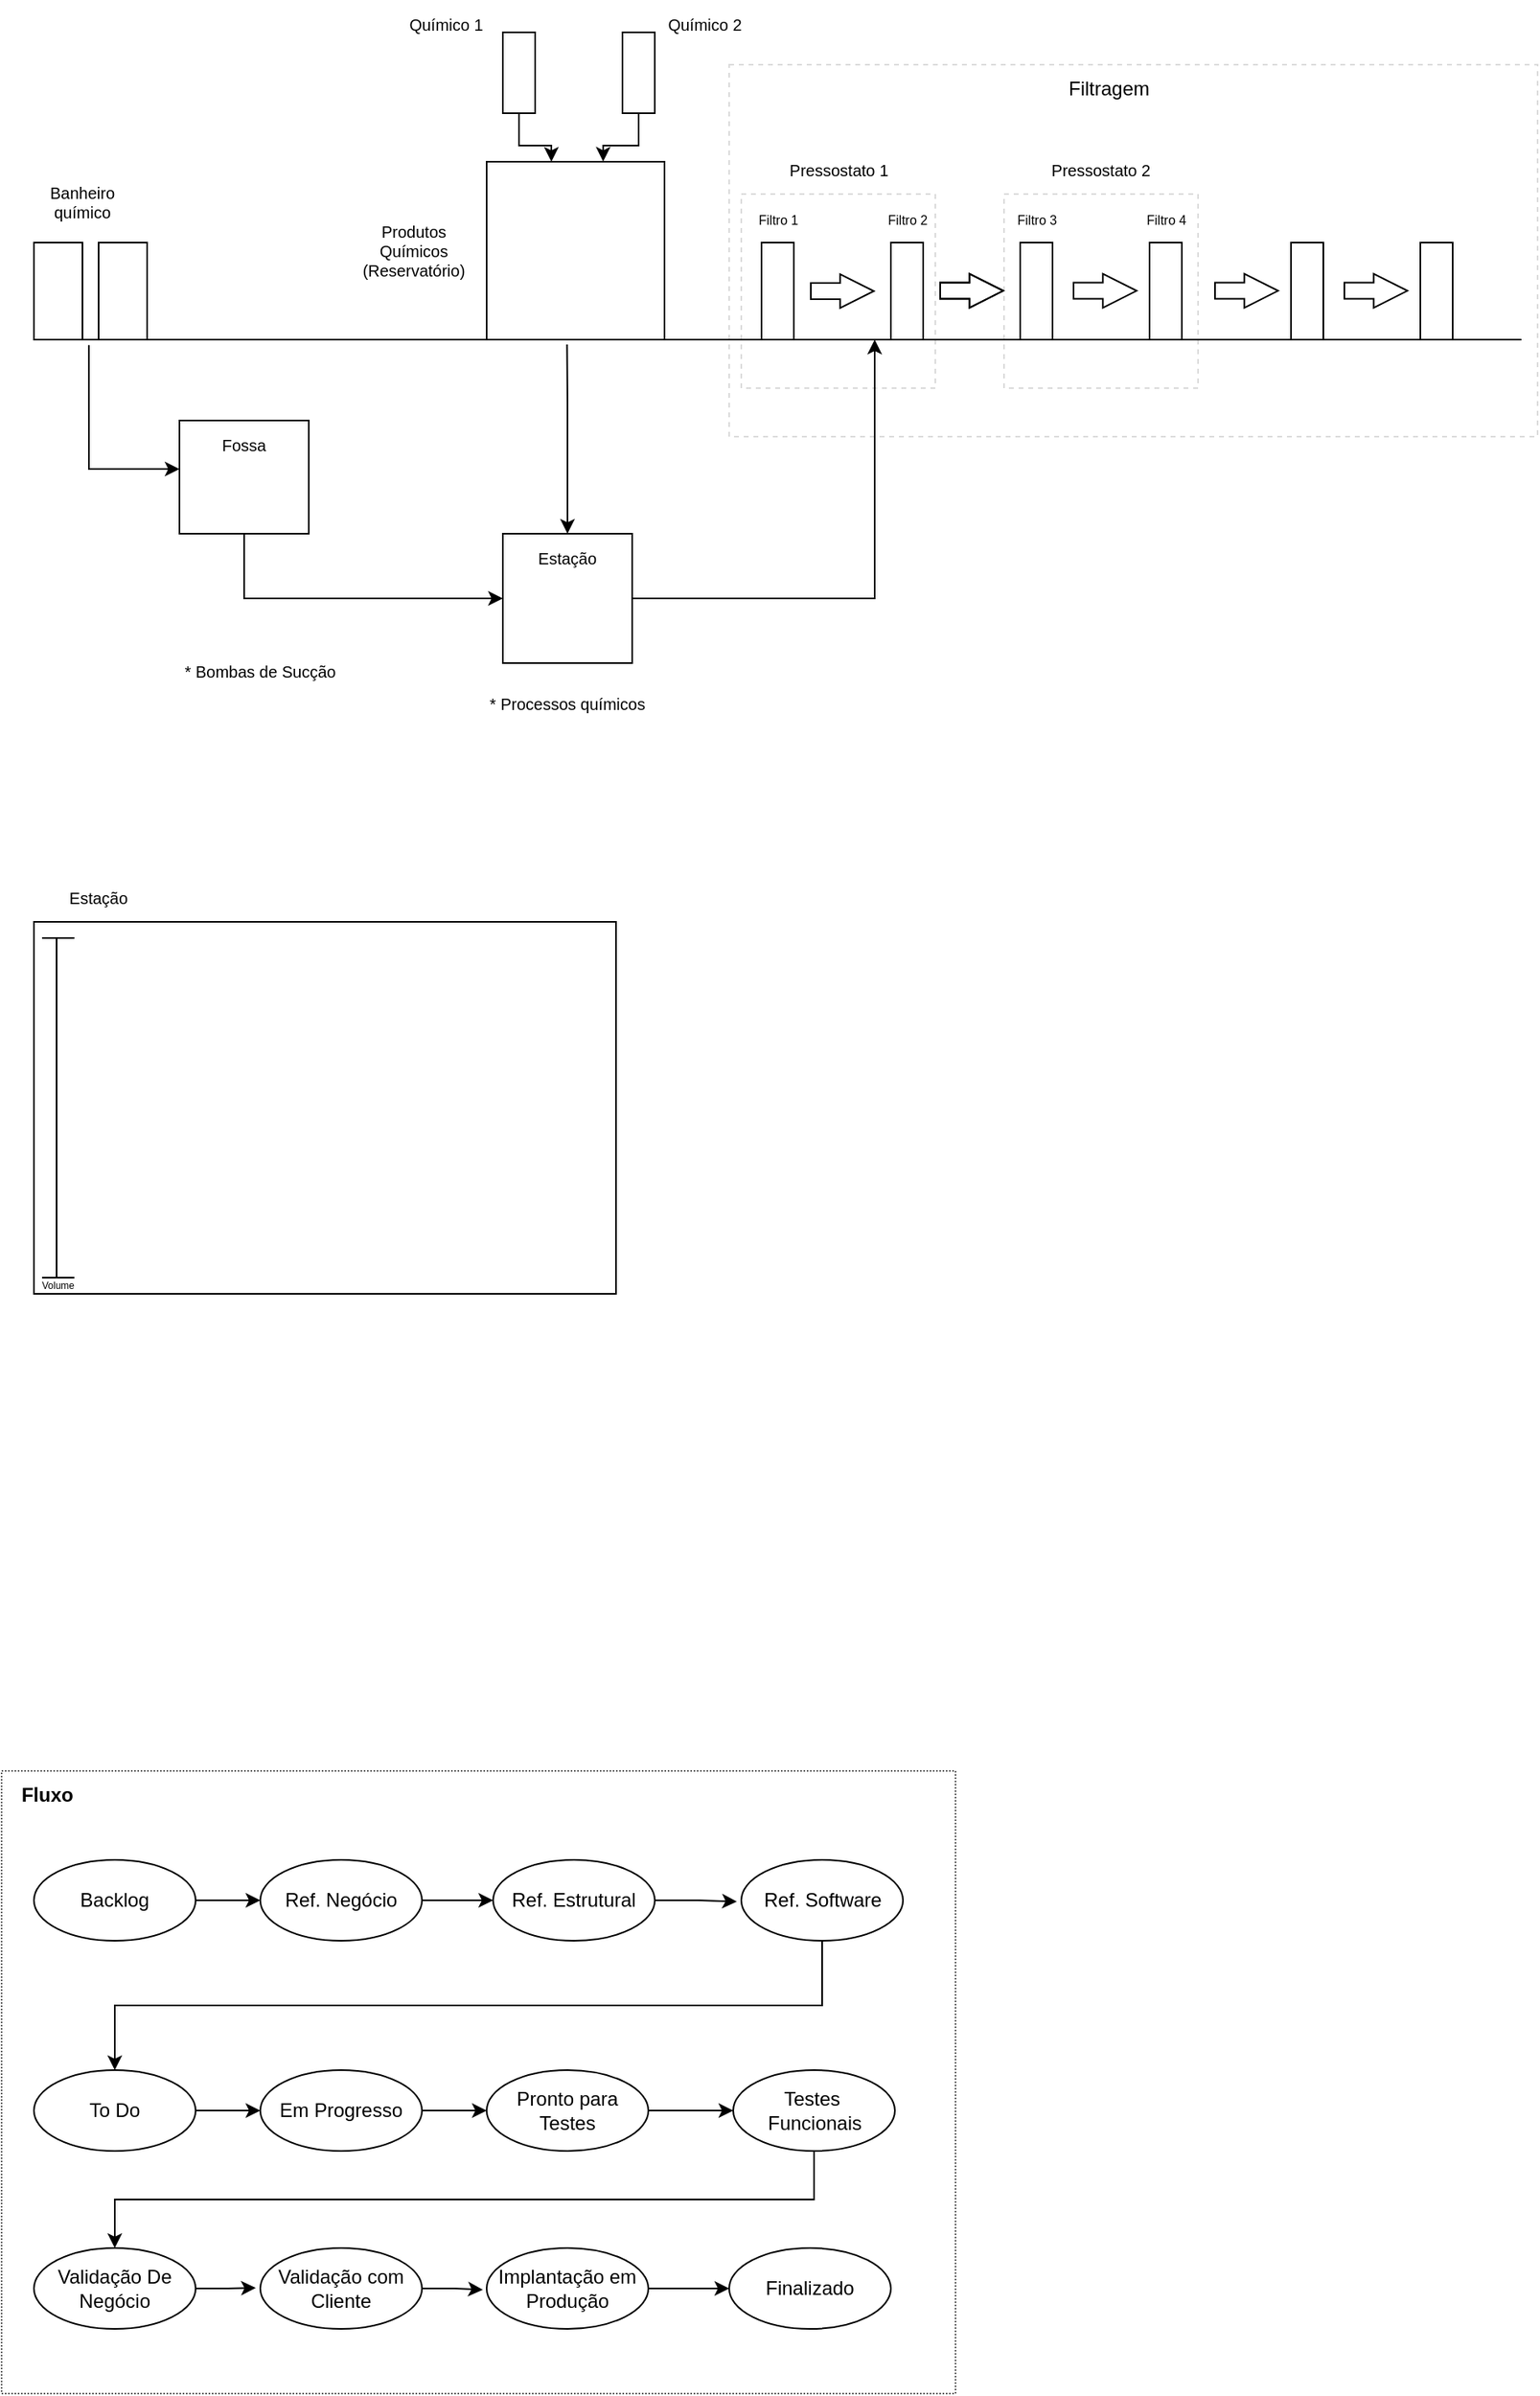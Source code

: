 <mxfile version="24.0.0" type="github">
  <diagram name="Page-1" id="zgPYu8_VjJPNi1qEPYtU">
    <mxGraphModel dx="688" dy="455" grid="1" gridSize="10" guides="1" tooltips="1" connect="1" arrows="1" fold="1" page="1" pageScale="1" pageWidth="827" pageHeight="1169" math="0" shadow="0">
      <root>
        <mxCell id="0" />
        <mxCell id="1" parent="0" />
        <mxCell id="qVY5hxsRXB0zfcTcTy9C-42" value="" style="rounded=0;whiteSpace=wrap;html=1;dashed=1;dashPattern=1 1;strokeColor=#636363;" vertex="1" parent="1">
          <mxGeometry x="20" y="1125" width="590" height="385" as="geometry" />
        </mxCell>
        <mxCell id="qVY5hxsRXB0zfcTcTy9C-4" value="" style="rounded=0;whiteSpace=wrap;html=1;" vertex="1" parent="1">
          <mxGeometry x="40" y="600" width="360" height="230" as="geometry" />
        </mxCell>
        <mxCell id="5ljupiiSc2MZGmciCwX4-52" value="" style="rounded=0;whiteSpace=wrap;html=1;dashed=1;strokeColor=#DBDBDB;fontColor=#707070;" parent="1" vertex="1">
          <mxGeometry x="470" y="70" width="500" height="230" as="geometry" />
        </mxCell>
        <mxCell id="5ljupiiSc2MZGmciCwX4-53" value="" style="rounded=0;whiteSpace=wrap;html=1;dashed=1;strokeColor=#DBDBDB;fontColor=#707070;" parent="1" vertex="1">
          <mxGeometry x="477.5" y="150" width="120" height="120" as="geometry" />
        </mxCell>
        <mxCell id="5ljupiiSc2MZGmciCwX4-31" value="" style="rounded=0;whiteSpace=wrap;html=1;dashed=1;strokeColor=#DBDBDB;fontColor=#707070;" parent="1" vertex="1">
          <mxGeometry x="640" y="150" width="120" height="120" as="geometry" />
        </mxCell>
        <mxCell id="5ljupiiSc2MZGmciCwX4-1" value="" style="endArrow=none;html=1;rounded=0;" parent="1" edge="1">
          <mxGeometry width="50" height="50" relative="1" as="geometry">
            <mxPoint x="40" y="240" as="sourcePoint" />
            <mxPoint x="960" y="240" as="targetPoint" />
          </mxGeometry>
        </mxCell>
        <mxCell id="5ljupiiSc2MZGmciCwX4-2" value="" style="rounded=0;whiteSpace=wrap;html=1;" parent="1" vertex="1">
          <mxGeometry x="40" y="180" width="30" height="60" as="geometry" />
        </mxCell>
        <mxCell id="5ljupiiSc2MZGmciCwX4-3" value="" style="rounded=0;whiteSpace=wrap;html=1;" parent="1" vertex="1">
          <mxGeometry x="80" y="180" width="30" height="60" as="geometry" />
        </mxCell>
        <mxCell id="5ljupiiSc2MZGmciCwX4-4" value="Banheiro químico" style="text;html=1;align=center;verticalAlign=middle;whiteSpace=wrap;rounded=0;fontSize=10;" parent="1" vertex="1">
          <mxGeometry x="40" y="140" width="60" height="30" as="geometry" />
        </mxCell>
        <mxCell id="5ljupiiSc2MZGmciCwX4-6" value="" style="rounded=0;whiteSpace=wrap;html=1;" parent="1" vertex="1">
          <mxGeometry x="130" y="290" width="80" height="70" as="geometry" />
        </mxCell>
        <mxCell id="5ljupiiSc2MZGmciCwX4-7" value="" style="endArrow=classic;html=1;rounded=0;exitX=1.132;exitY=1.057;exitDx=0;exitDy=0;exitPerimeter=0;" parent="1" source="5ljupiiSc2MZGmciCwX4-2" edge="1">
          <mxGeometry width="50" height="50" relative="1" as="geometry">
            <mxPoint x="420" y="340" as="sourcePoint" />
            <mxPoint x="130" y="320" as="targetPoint" />
            <Array as="points">
              <mxPoint x="74" y="320" />
            </Array>
          </mxGeometry>
        </mxCell>
        <mxCell id="5ljupiiSc2MZGmciCwX4-8" value="" style="rounded=0;whiteSpace=wrap;html=1;" parent="1" vertex="1">
          <mxGeometry x="330" y="360" width="80" height="80" as="geometry" />
        </mxCell>
        <mxCell id="5ljupiiSc2MZGmciCwX4-9" value="" style="endArrow=classic;html=1;rounded=0;exitX=1.132;exitY=1.057;exitDx=0;exitDy=0;exitPerimeter=0;entryX=0;entryY=0.5;entryDx=0;entryDy=0;" parent="1" target="5ljupiiSc2MZGmciCwX4-8" edge="1">
          <mxGeometry width="50" height="50" relative="1" as="geometry">
            <mxPoint x="170" y="360" as="sourcePoint" />
            <mxPoint x="226" y="442" as="targetPoint" />
            <Array as="points">
              <mxPoint x="170" y="400" />
            </Array>
          </mxGeometry>
        </mxCell>
        <mxCell id="5ljupiiSc2MZGmciCwX4-10" value="&lt;span style=&quot;font-size: 10px;&quot;&gt;Fossa&lt;/span&gt;" style="text;html=1;align=center;verticalAlign=middle;whiteSpace=wrap;rounded=0;" parent="1" vertex="1">
          <mxGeometry x="130" y="290" width="80" height="30" as="geometry" />
        </mxCell>
        <mxCell id="5ljupiiSc2MZGmciCwX4-11" value="" style="whiteSpace=wrap;html=1;aspect=fixed;" parent="1" vertex="1">
          <mxGeometry x="320" y="130" width="110" height="110" as="geometry" />
        </mxCell>
        <mxCell id="5ljupiiSc2MZGmciCwX4-12" value="" style="endArrow=classic;html=1;rounded=0;exitX=0.452;exitY=1.027;exitDx=0;exitDy=0;exitPerimeter=0;entryX=0.5;entryY=0;entryDx=0;entryDy=0;" parent="1" source="5ljupiiSc2MZGmciCwX4-11" target="5ljupiiSc2MZGmciCwX4-8" edge="1">
          <mxGeometry width="50" height="50" relative="1" as="geometry">
            <mxPoint x="420" y="340" as="sourcePoint" />
            <mxPoint x="470" y="290" as="targetPoint" />
            <Array as="points">
              <mxPoint x="370" y="280" />
            </Array>
          </mxGeometry>
        </mxCell>
        <mxCell id="5ljupiiSc2MZGmciCwX4-14" value="Produtos Químicos (Reservatório)" style="text;html=1;align=center;verticalAlign=middle;whiteSpace=wrap;rounded=0;fontSize=10;" parent="1" vertex="1">
          <mxGeometry x="240" y="170" width="70" height="30" as="geometry" />
        </mxCell>
        <mxCell id="5ljupiiSc2MZGmciCwX4-16" value="" style="rounded=0;whiteSpace=wrap;html=1;" parent="1" vertex="1">
          <mxGeometry x="330" y="50" width="20" height="50" as="geometry" />
        </mxCell>
        <mxCell id="5ljupiiSc2MZGmciCwX4-17" value="" style="rounded=0;whiteSpace=wrap;html=1;" parent="1" vertex="1">
          <mxGeometry x="404" y="50" width="20" height="50" as="geometry" />
        </mxCell>
        <mxCell id="5ljupiiSc2MZGmciCwX4-18" value="" style="endArrow=classic;html=1;rounded=0;exitX=1;exitY=0.5;exitDx=0;exitDy=0;" parent="1" source="5ljupiiSc2MZGmciCwX4-8" edge="1">
          <mxGeometry width="50" height="50" relative="1" as="geometry">
            <mxPoint x="370" y="390" as="sourcePoint" />
            <mxPoint x="560" y="240" as="targetPoint" />
            <Array as="points">
              <mxPoint x="560" y="400" />
            </Array>
          </mxGeometry>
        </mxCell>
        <mxCell id="5ljupiiSc2MZGmciCwX4-19" value="* Processos químicos" style="text;html=1;align=center;verticalAlign=middle;whiteSpace=wrap;rounded=0;fontSize=10;" parent="1" vertex="1">
          <mxGeometry x="320" y="450" width="100" height="30" as="geometry" />
        </mxCell>
        <mxCell id="5ljupiiSc2MZGmciCwX4-20" value="" style="rounded=0;whiteSpace=wrap;html=1;" parent="1" vertex="1">
          <mxGeometry x="490" y="180" width="20" height="60" as="geometry" />
        </mxCell>
        <mxCell id="5ljupiiSc2MZGmciCwX4-21" value="Filtragem" style="text;html=1;align=center;verticalAlign=middle;whiteSpace=wrap;rounded=0;" parent="1" vertex="1">
          <mxGeometry x="670" y="70" width="70" height="30" as="geometry" />
        </mxCell>
        <mxCell id="5ljupiiSc2MZGmciCwX4-22" value="Químico 1" style="text;html=1;align=center;verticalAlign=middle;whiteSpace=wrap;rounded=0;fontSize=10;" parent="1" vertex="1">
          <mxGeometry x="260" y="30" width="70" height="30" as="geometry" />
        </mxCell>
        <mxCell id="5ljupiiSc2MZGmciCwX4-23" value="Químico 2" style="text;html=1;align=center;verticalAlign=middle;whiteSpace=wrap;rounded=0;fontSize=10;" parent="1" vertex="1">
          <mxGeometry x="420" y="30" width="70" height="30" as="geometry" />
        </mxCell>
        <mxCell id="5ljupiiSc2MZGmciCwX4-25" value="" style="rounded=0;whiteSpace=wrap;html=1;" parent="1" vertex="1">
          <mxGeometry x="570" y="180" width="20" height="60" as="geometry" />
        </mxCell>
        <mxCell id="5ljupiiSc2MZGmciCwX4-26" value="" style="rounded=0;whiteSpace=wrap;html=1;" parent="1" vertex="1">
          <mxGeometry x="650" y="180" width="20" height="60" as="geometry" />
        </mxCell>
        <mxCell id="5ljupiiSc2MZGmciCwX4-27" value="" style="rounded=0;whiteSpace=wrap;html=1;" parent="1" vertex="1">
          <mxGeometry x="730" y="180" width="20" height="60" as="geometry" />
        </mxCell>
        <mxCell id="5ljupiiSc2MZGmciCwX4-28" value="" style="shape=flexArrow;endArrow=classic;html=1;rounded=0;endWidth=10;endSize=6.619;" parent="1" edge="1">
          <mxGeometry width="50" height="50" relative="1" as="geometry">
            <mxPoint x="520" y="210" as="sourcePoint" />
            <mxPoint x="560" y="210" as="targetPoint" />
          </mxGeometry>
        </mxCell>
        <mxCell id="5ljupiiSc2MZGmciCwX4-32" value="&lt;font style=&quot;font-size: 8px;&quot;&gt;Filtro 1&lt;/font&gt;" style="text;html=1;align=center;verticalAlign=middle;whiteSpace=wrap;rounded=0;" parent="1" vertex="1">
          <mxGeometry x="482.5" y="160" width="35" height="10" as="geometry" />
        </mxCell>
        <mxCell id="5ljupiiSc2MZGmciCwX4-33" value="&lt;font style=&quot;font-size: 8px;&quot;&gt;Filtro 2&lt;/font&gt;" style="text;html=1;align=center;verticalAlign=middle;whiteSpace=wrap;rounded=0;" parent="1" vertex="1">
          <mxGeometry x="562.5" y="160" width="35" height="10" as="geometry" />
        </mxCell>
        <mxCell id="5ljupiiSc2MZGmciCwX4-34" value="&lt;font style=&quot;font-size: 8px;&quot;&gt;Filtro 3&lt;/font&gt;" style="text;html=1;align=center;verticalAlign=middle;whiteSpace=wrap;rounded=0;" parent="1" vertex="1">
          <mxGeometry x="642.5" y="160" width="35" height="10" as="geometry" />
        </mxCell>
        <mxCell id="5ljupiiSc2MZGmciCwX4-35" value="&lt;font style=&quot;font-size: 8px;&quot;&gt;Filtro 4&lt;/font&gt;" style="text;html=1;align=center;verticalAlign=middle;whiteSpace=wrap;rounded=0;" parent="1" vertex="1">
          <mxGeometry x="722.5" y="160" width="35" height="10" as="geometry" />
        </mxCell>
        <mxCell id="5ljupiiSc2MZGmciCwX4-36" value="" style="shape=flexArrow;endArrow=classic;html=1;rounded=0;endWidth=10;endSize=6.619;" parent="1" edge="1">
          <mxGeometry width="50" height="50" relative="1" as="geometry">
            <mxPoint x="600" y="209.76" as="sourcePoint" />
            <mxPoint x="640" y="209.76" as="targetPoint" />
          </mxGeometry>
        </mxCell>
        <mxCell id="5ljupiiSc2MZGmciCwX4-37" value="" style="shape=flexArrow;endArrow=classic;html=1;rounded=0;endWidth=10;endSize=6.619;" parent="1" edge="1">
          <mxGeometry width="50" height="50" relative="1" as="geometry">
            <mxPoint x="600" y="209.76" as="sourcePoint" />
            <mxPoint x="640" y="209.76" as="targetPoint" />
          </mxGeometry>
        </mxCell>
        <mxCell id="5ljupiiSc2MZGmciCwX4-38" value="" style="shape=flexArrow;endArrow=classic;html=1;rounded=0;endWidth=10;endSize=6.619;" parent="1" edge="1">
          <mxGeometry width="50" height="50" relative="1" as="geometry">
            <mxPoint x="682.5" y="209.76" as="sourcePoint" />
            <mxPoint x="722.5" y="209.76" as="targetPoint" />
          </mxGeometry>
        </mxCell>
        <mxCell id="5ljupiiSc2MZGmciCwX4-42" style="edgeStyle=orthogonalEdgeStyle;rounded=0;orthogonalLoop=1;jettySize=auto;html=1;entryX=0.364;entryY=0;entryDx=0;entryDy=0;entryPerimeter=0;" parent="1" source="5ljupiiSc2MZGmciCwX4-16" target="5ljupiiSc2MZGmciCwX4-11" edge="1">
          <mxGeometry relative="1" as="geometry" />
        </mxCell>
        <mxCell id="5ljupiiSc2MZGmciCwX4-43" style="edgeStyle=orthogonalEdgeStyle;rounded=0;orthogonalLoop=1;jettySize=auto;html=1;entryX=0.655;entryY=-0.001;entryDx=0;entryDy=0;entryPerimeter=0;" parent="1" source="5ljupiiSc2MZGmciCwX4-17" target="5ljupiiSc2MZGmciCwX4-11" edge="1">
          <mxGeometry relative="1" as="geometry" />
        </mxCell>
        <mxCell id="5ljupiiSc2MZGmciCwX4-44" value="" style="rounded=0;whiteSpace=wrap;html=1;" parent="1" vertex="1">
          <mxGeometry x="817.5" y="180" width="20" height="60" as="geometry" />
        </mxCell>
        <mxCell id="5ljupiiSc2MZGmciCwX4-45" value="" style="shape=flexArrow;endArrow=classic;html=1;rounded=0;endWidth=10;endSize=6.619;" parent="1" edge="1">
          <mxGeometry width="50" height="50" relative="1" as="geometry">
            <mxPoint x="770" y="209.76" as="sourcePoint" />
            <mxPoint x="810" y="209.76" as="targetPoint" />
          </mxGeometry>
        </mxCell>
        <mxCell id="5ljupiiSc2MZGmciCwX4-46" value="" style="rounded=0;whiteSpace=wrap;html=1;" parent="1" vertex="1">
          <mxGeometry x="897.5" y="180" width="20" height="60" as="geometry" />
        </mxCell>
        <mxCell id="5ljupiiSc2MZGmciCwX4-47" value="" style="shape=flexArrow;endArrow=classic;html=1;rounded=0;endWidth=10;endSize=6.619;" parent="1" edge="1">
          <mxGeometry width="50" height="50" relative="1" as="geometry">
            <mxPoint x="850" y="209.76" as="sourcePoint" />
            <mxPoint x="890" y="209.76" as="targetPoint" />
          </mxGeometry>
        </mxCell>
        <mxCell id="5ljupiiSc2MZGmciCwX4-49" value="Pressostato 1" style="text;html=1;align=center;verticalAlign=middle;whiteSpace=wrap;rounded=0;fontSize=10;" parent="1" vertex="1">
          <mxGeometry x="502.5" y="120" width="70" height="30" as="geometry" />
        </mxCell>
        <mxCell id="5ljupiiSc2MZGmciCwX4-50" value="Pressostato 2" style="text;html=1;align=center;verticalAlign=middle;whiteSpace=wrap;rounded=0;fontSize=10;" parent="1" vertex="1">
          <mxGeometry x="665" y="120" width="70" height="30" as="geometry" />
        </mxCell>
        <mxCell id="qVY5hxsRXB0zfcTcTy9C-1" value="* Bombas de Sucção" style="text;html=1;align=center;verticalAlign=middle;whiteSpace=wrap;rounded=0;fontSize=10;" vertex="1" parent="1">
          <mxGeometry x="130" y="430" width="100" height="30" as="geometry" />
        </mxCell>
        <mxCell id="qVY5hxsRXB0zfcTcTy9C-2" value="Estação" style="text;html=1;align=center;verticalAlign=middle;whiteSpace=wrap;rounded=0;fontSize=10;container=1;" vertex="1" parent="1">
          <mxGeometry x="30" y="570" width="100" height="30" as="geometry">
            <mxRectangle x="30" y="570" width="80" height="30" as="alternateBounds" />
          </mxGeometry>
        </mxCell>
        <mxCell id="qVY5hxsRXB0zfcTcTy9C-3" value="Estação" style="text;html=1;align=center;verticalAlign=middle;whiteSpace=wrap;rounded=0;fontSize=10;" vertex="1" parent="1">
          <mxGeometry x="320" y="360" width="100" height="30" as="geometry" />
        </mxCell>
        <mxCell id="qVY5hxsRXB0zfcTcTy9C-5" value="" style="endArrow=none;html=1;rounded=0;" edge="1" parent="1">
          <mxGeometry width="50" height="50" relative="1" as="geometry">
            <mxPoint x="54" y="660" as="sourcePoint" />
            <mxPoint x="54" y="610" as="targetPoint" />
            <Array as="points">
              <mxPoint x="54" y="820" />
            </Array>
          </mxGeometry>
        </mxCell>
        <mxCell id="qVY5hxsRXB0zfcTcTy9C-7" value="" style="endArrow=none;html=1;rounded=0;" edge="1" parent="1">
          <mxGeometry width="50" height="50" relative="1" as="geometry">
            <mxPoint x="65" y="820" as="sourcePoint" />
            <mxPoint x="45" y="820" as="targetPoint" />
          </mxGeometry>
        </mxCell>
        <mxCell id="qVY5hxsRXB0zfcTcTy9C-8" value="" style="endArrow=none;html=1;rounded=0;" edge="1" parent="1">
          <mxGeometry width="50" height="50" relative="1" as="geometry">
            <mxPoint x="65" y="610" as="sourcePoint" />
            <mxPoint x="45" y="610" as="targetPoint" />
          </mxGeometry>
        </mxCell>
        <mxCell id="qVY5hxsRXB0zfcTcTy9C-9" value="Volume" style="text;html=1;align=center;verticalAlign=middle;whiteSpace=wrap;rounded=0;fontSize=6;" vertex="1" parent="1">
          <mxGeometry x="40" y="820" width="30" height="10" as="geometry" />
        </mxCell>
        <mxCell id="qVY5hxsRXB0zfcTcTy9C-12" style="edgeStyle=orthogonalEdgeStyle;rounded=0;orthogonalLoop=1;jettySize=auto;html=1;" edge="1" parent="1" source="qVY5hxsRXB0zfcTcTy9C-10" target="qVY5hxsRXB0zfcTcTy9C-11">
          <mxGeometry relative="1" as="geometry" />
        </mxCell>
        <mxCell id="qVY5hxsRXB0zfcTcTy9C-10" value="Backlog" style="ellipse;whiteSpace=wrap;html=1;" vertex="1" parent="1">
          <mxGeometry x="40" y="1180" width="100" height="50" as="geometry" />
        </mxCell>
        <mxCell id="qVY5hxsRXB0zfcTcTy9C-14" style="edgeStyle=orthogonalEdgeStyle;rounded=0;orthogonalLoop=1;jettySize=auto;html=1;entryX=0;entryY=0.5;entryDx=0;entryDy=0;" edge="1" parent="1" source="qVY5hxsRXB0zfcTcTy9C-11" target="qVY5hxsRXB0zfcTcTy9C-13">
          <mxGeometry relative="1" as="geometry" />
        </mxCell>
        <mxCell id="qVY5hxsRXB0zfcTcTy9C-11" value="Ref. Negócio" style="ellipse;whiteSpace=wrap;html=1;" vertex="1" parent="1">
          <mxGeometry x="180" y="1180" width="100" height="50" as="geometry" />
        </mxCell>
        <mxCell id="qVY5hxsRXB0zfcTcTy9C-13" value="Ref. Estrutural" style="ellipse;whiteSpace=wrap;html=1;" vertex="1" parent="1">
          <mxGeometry x="324" y="1180" width="100" height="50" as="geometry" />
        </mxCell>
        <mxCell id="qVY5hxsRXB0zfcTcTy9C-15" value="Ref. Software" style="ellipse;whiteSpace=wrap;html=1;" vertex="1" parent="1">
          <mxGeometry x="477.5" y="1180" width="100" height="50" as="geometry" />
        </mxCell>
        <mxCell id="qVY5hxsRXB0zfcTcTy9C-17" style="edgeStyle=orthogonalEdgeStyle;rounded=0;orthogonalLoop=1;jettySize=auto;html=1;entryX=-0.028;entryY=0.516;entryDx=0;entryDy=0;entryPerimeter=0;" edge="1" parent="1" source="qVY5hxsRXB0zfcTcTy9C-13" target="qVY5hxsRXB0zfcTcTy9C-15">
          <mxGeometry relative="1" as="geometry" />
        </mxCell>
        <mxCell id="qVY5hxsRXB0zfcTcTy9C-29" style="edgeStyle=orthogonalEdgeStyle;rounded=0;orthogonalLoop=1;jettySize=auto;html=1;entryX=0.5;entryY=0;entryDx=0;entryDy=0;exitX=0.5;exitY=1;exitDx=0;exitDy=0;" edge="1" parent="1" source="qVY5hxsRXB0zfcTcTy9C-15" target="qVY5hxsRXB0zfcTcTy9C-21">
          <mxGeometry relative="1" as="geometry">
            <mxPoint x="672.5" y="1230" as="sourcePoint" />
            <Array as="points">
              <mxPoint x="528" y="1270" />
              <mxPoint x="90" y="1270" />
            </Array>
          </mxGeometry>
        </mxCell>
        <mxCell id="qVY5hxsRXB0zfcTcTy9C-20" style="edgeStyle=orthogonalEdgeStyle;rounded=0;orthogonalLoop=1;jettySize=auto;html=1;" edge="1" parent="1" source="qVY5hxsRXB0zfcTcTy9C-21" target="qVY5hxsRXB0zfcTcTy9C-23">
          <mxGeometry relative="1" as="geometry" />
        </mxCell>
        <mxCell id="qVY5hxsRXB0zfcTcTy9C-21" value="To Do" style="ellipse;whiteSpace=wrap;html=1;" vertex="1" parent="1">
          <mxGeometry x="40" y="1310" width="100" height="50" as="geometry" />
        </mxCell>
        <mxCell id="qVY5hxsRXB0zfcTcTy9C-22" style="edgeStyle=orthogonalEdgeStyle;rounded=0;orthogonalLoop=1;jettySize=auto;html=1;" edge="1" parent="1" source="qVY5hxsRXB0zfcTcTy9C-23" target="qVY5hxsRXB0zfcTcTy9C-32">
          <mxGeometry relative="1" as="geometry">
            <mxPoint x="320" y="1310" as="targetPoint" />
          </mxGeometry>
        </mxCell>
        <mxCell id="qVY5hxsRXB0zfcTcTy9C-23" value="Em Progresso" style="ellipse;whiteSpace=wrap;html=1;" vertex="1" parent="1">
          <mxGeometry x="180" y="1310" width="100" height="50" as="geometry" />
        </mxCell>
        <mxCell id="qVY5hxsRXB0zfcTcTy9C-35" style="edgeStyle=orthogonalEdgeStyle;rounded=0;orthogonalLoop=1;jettySize=auto;html=1;" edge="1" parent="1" source="qVY5hxsRXB0zfcTcTy9C-24" target="qVY5hxsRXB0zfcTcTy9C-26">
          <mxGeometry relative="1" as="geometry">
            <Array as="points">
              <mxPoint x="523" y="1390" />
              <mxPoint x="90" y="1390" />
            </Array>
          </mxGeometry>
        </mxCell>
        <mxCell id="qVY5hxsRXB0zfcTcTy9C-24" value="Testes&amp;nbsp;&lt;div&gt;Funcionais&lt;/div&gt;" style="ellipse;whiteSpace=wrap;html=1;" vertex="1" parent="1">
          <mxGeometry x="472.5" y="1310" width="100" height="50" as="geometry" />
        </mxCell>
        <mxCell id="qVY5hxsRXB0zfcTcTy9C-26" value="Validação De Negócio" style="ellipse;whiteSpace=wrap;html=1;" vertex="1" parent="1">
          <mxGeometry x="40" y="1420" width="100" height="50" as="geometry" />
        </mxCell>
        <mxCell id="qVY5hxsRXB0zfcTcTy9C-28" value="Validação com Cliente" style="ellipse;whiteSpace=wrap;html=1;" vertex="1" parent="1">
          <mxGeometry x="180" y="1420" width="100" height="50" as="geometry" />
        </mxCell>
        <mxCell id="qVY5hxsRXB0zfcTcTy9C-39" style="edgeStyle=orthogonalEdgeStyle;rounded=0;orthogonalLoop=1;jettySize=auto;html=1;entryX=0;entryY=0.5;entryDx=0;entryDy=0;" edge="1" parent="1" source="qVY5hxsRXB0zfcTcTy9C-30" target="qVY5hxsRXB0zfcTcTy9C-38">
          <mxGeometry relative="1" as="geometry" />
        </mxCell>
        <mxCell id="qVY5hxsRXB0zfcTcTy9C-30" value="Implantação em Produção" style="ellipse;whiteSpace=wrap;html=1;" vertex="1" parent="1">
          <mxGeometry x="320" y="1420" width="100" height="50" as="geometry" />
        </mxCell>
        <mxCell id="qVY5hxsRXB0zfcTcTy9C-33" style="edgeStyle=orthogonalEdgeStyle;rounded=0;orthogonalLoop=1;jettySize=auto;html=1;entryX=0;entryY=0.5;entryDx=0;entryDy=0;" edge="1" parent="1" source="qVY5hxsRXB0zfcTcTy9C-32" target="qVY5hxsRXB0zfcTcTy9C-24">
          <mxGeometry relative="1" as="geometry" />
        </mxCell>
        <mxCell id="qVY5hxsRXB0zfcTcTy9C-32" value="Pronto para Testes" style="ellipse;whiteSpace=wrap;html=1;" vertex="1" parent="1">
          <mxGeometry x="320" y="1310" width="100" height="50" as="geometry" />
        </mxCell>
        <mxCell id="qVY5hxsRXB0zfcTcTy9C-36" style="edgeStyle=orthogonalEdgeStyle;rounded=0;orthogonalLoop=1;jettySize=auto;html=1;entryX=-0.028;entryY=0.492;entryDx=0;entryDy=0;entryPerimeter=0;" edge="1" parent="1" source="qVY5hxsRXB0zfcTcTy9C-26" target="qVY5hxsRXB0zfcTcTy9C-28">
          <mxGeometry relative="1" as="geometry" />
        </mxCell>
        <mxCell id="qVY5hxsRXB0zfcTcTy9C-37" style="edgeStyle=orthogonalEdgeStyle;rounded=0;orthogonalLoop=1;jettySize=auto;html=1;entryX=-0.024;entryY=0.516;entryDx=0;entryDy=0;entryPerimeter=0;" edge="1" parent="1" source="qVY5hxsRXB0zfcTcTy9C-28" target="qVY5hxsRXB0zfcTcTy9C-30">
          <mxGeometry relative="1" as="geometry" />
        </mxCell>
        <mxCell id="qVY5hxsRXB0zfcTcTy9C-38" value="Finalizado" style="ellipse;whiteSpace=wrap;html=1;" vertex="1" parent="1">
          <mxGeometry x="470" y="1420" width="100" height="50" as="geometry" />
        </mxCell>
        <mxCell id="qVY5hxsRXB0zfcTcTy9C-40" value="&lt;b&gt;Fluxo&amp;nbsp;&lt;/b&gt;" style="text;html=1;align=center;verticalAlign=middle;whiteSpace=wrap;rounded=0;" vertex="1" parent="1">
          <mxGeometry x="30" y="1125" width="40" height="30" as="geometry" />
        </mxCell>
      </root>
    </mxGraphModel>
  </diagram>
</mxfile>
